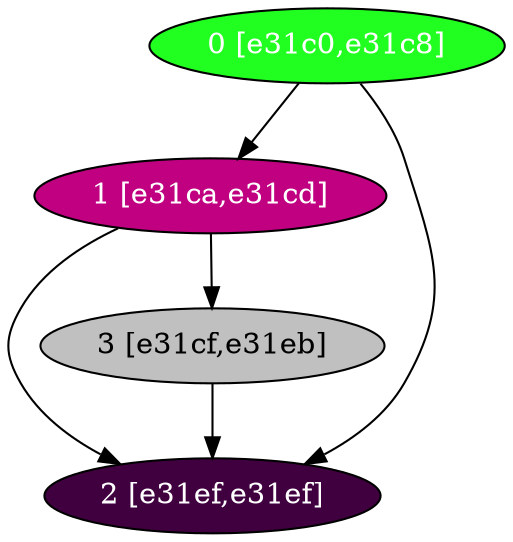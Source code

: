 diGraph libnss3{
	libnss3_0  [style=filled fillcolor="#20FF20" fontcolor="#ffffff" shape=oval label="0 [e31c0,e31c8]"]
	libnss3_1  [style=filled fillcolor="#C00080" fontcolor="#ffffff" shape=oval label="1 [e31ca,e31cd]"]
	libnss3_2  [style=filled fillcolor="#400040" fontcolor="#ffffff" shape=oval label="2 [e31ef,e31ef]"]
	libnss3_3  [style=filled fillcolor="#C0C0C0" fontcolor="#000000" shape=oval label="3 [e31cf,e31eb]"]

	libnss3_0 -> libnss3_1
	libnss3_0 -> libnss3_2
	libnss3_1 -> libnss3_2
	libnss3_1 -> libnss3_3
	libnss3_3 -> libnss3_2
}